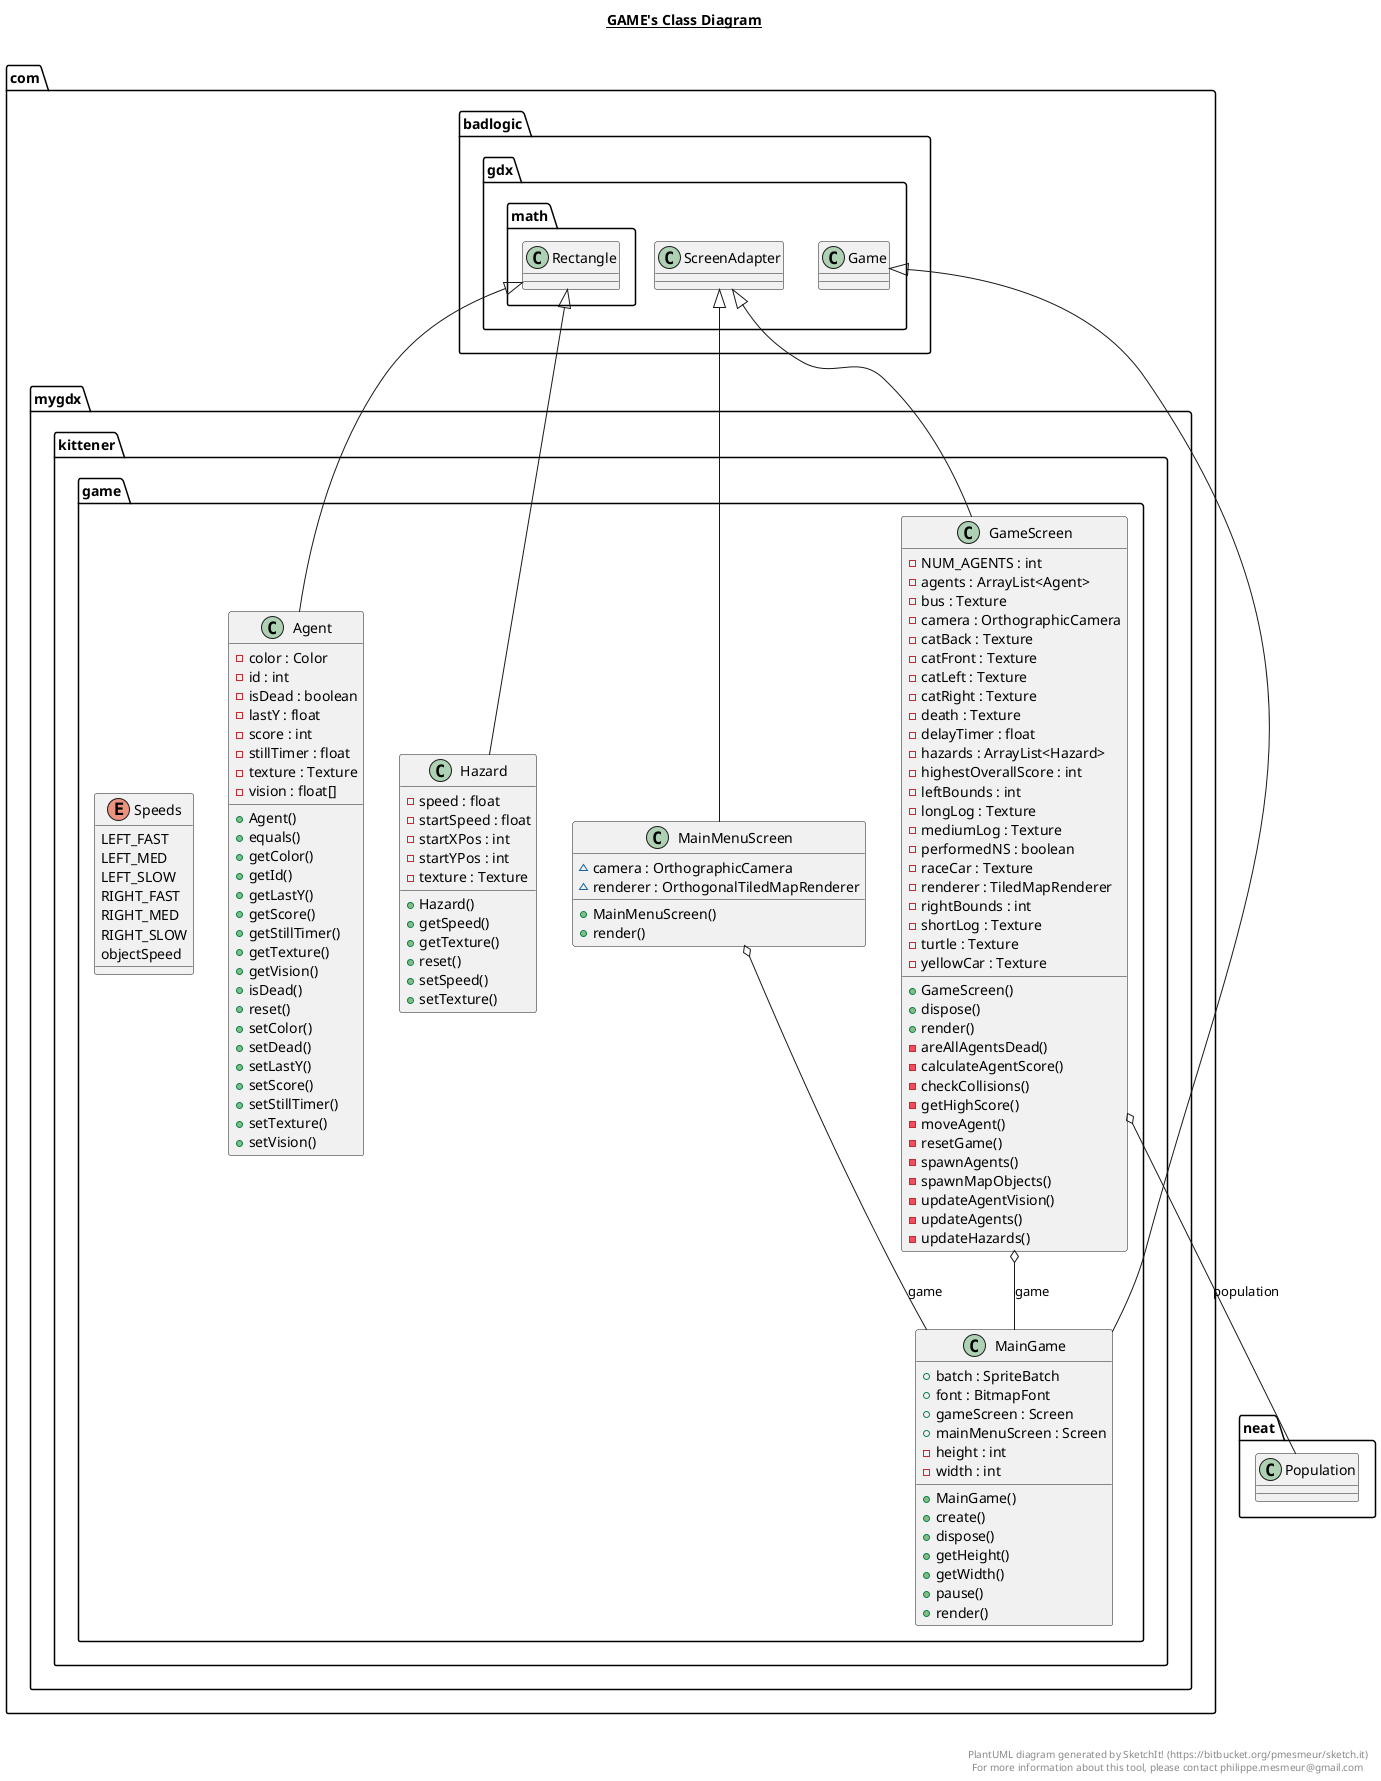 @startuml

title __GAME's Class Diagram__\n

  namespace com.mygdx.kittener.game {
    class com.mygdx.kittener.game.Agent {
        - color : Color
        - id : int
        - isDead : boolean
        - lastY : float
        - score : int
        - stillTimer : float
        - texture : Texture
        - vision : float[]
        + Agent()
        + equals()
        + getColor()
        + getId()
        + getLastY()
        + getScore()
        + getStillTimer()
        + getTexture()
        + getVision()
        + isDead()
        + reset()
        + setColor()
        + setDead()
        + setLastY()
        + setScore()
        + setStillTimer()
        + setTexture()
        + setVision()
    }
  }
  

  namespace com.mygdx.kittener.game {
    class com.mygdx.kittener.game.GameScreen {
        - NUM_AGENTS : int
        - agents : ArrayList<Agent>
        - bus : Texture
        - camera : OrthographicCamera
        - catBack : Texture
        - catFront : Texture
        - catLeft : Texture
        - catRight : Texture
        - death : Texture
        - delayTimer : float
        - hazards : ArrayList<Hazard>
        - highestOverallScore : int
        - leftBounds : int
        - longLog : Texture
        - mediumLog : Texture
        - performedNS : boolean
        - raceCar : Texture
        - renderer : TiledMapRenderer
        - rightBounds : int
        - shortLog : Texture
        - turtle : Texture
        - yellowCar : Texture
        + GameScreen()
        + dispose()
        + render()
        - areAllAgentsDead()
        - calculateAgentScore()
        - checkCollisions()
        - getHighScore()
        - moveAgent()
        - resetGame()
        - spawnAgents()
        - spawnMapObjects()
        - updateAgentVision()
        - updateAgents()
        - updateHazards()
    }
  }
  

  namespace com.mygdx.kittener.game {
    class com.mygdx.kittener.game.Hazard {
        - speed : float
        - startSpeed : float
        - startXPos : int
        - startYPos : int
        - texture : Texture
        + Hazard()
        + getSpeed()
        + getTexture()
        + reset()
        + setSpeed()
        + setTexture()
    }
  }
  

  namespace com.mygdx.kittener.game {
    class com.mygdx.kittener.game.MainGame {
        + batch : SpriteBatch
        + font : BitmapFont
        + gameScreen : Screen
        + mainMenuScreen : Screen
        - height : int
        - width : int
        + MainGame()
        + create()
        + dispose()
        + getHeight()
        + getWidth()
        + pause()
        + render()
    }
  }
  

  namespace com.mygdx.kittener.game {
    class com.mygdx.kittener.game.MainMenuScreen {
        ~ camera : OrthographicCamera
        ~ renderer : OrthogonalTiledMapRenderer
        + MainMenuScreen()
        + render()
    }
  }
  

  namespace com.mygdx.kittener.game {
    enum Speeds {
      LEFT_FAST
      LEFT_MED
      LEFT_SLOW
      RIGHT_FAST
      RIGHT_MED
      RIGHT_SLOW
      objectSpeed
    }
  }
  

  com.mygdx.kittener.game.Agent -up-|> com.badlogic.gdx.math.Rectangle
  com.mygdx.kittener.game.GameScreen -up-|> com.badlogic.gdx.ScreenAdapter
  com.mygdx.kittener.game.GameScreen o-- com.mygdx.kittener.game.MainGame : game
  com.mygdx.kittener.game.GameScreen o-- neat.Population : population
  com.mygdx.kittener.game.Hazard -up-|> com.badlogic.gdx.math.Rectangle
  com.mygdx.kittener.game.MainGame -up-|> com.badlogic.gdx.Game
  com.mygdx.kittener.game.MainMenuScreen -up-|> com.badlogic.gdx.ScreenAdapter
  com.mygdx.kittener.game.MainMenuScreen o-- com.mygdx.kittener.game.MainGame : game


right footer


PlantUML diagram generated by SketchIt! (https://bitbucket.org/pmesmeur/sketch.it)
For more information about this tool, please contact philippe.mesmeur@gmail.com
endfooter

@enduml
